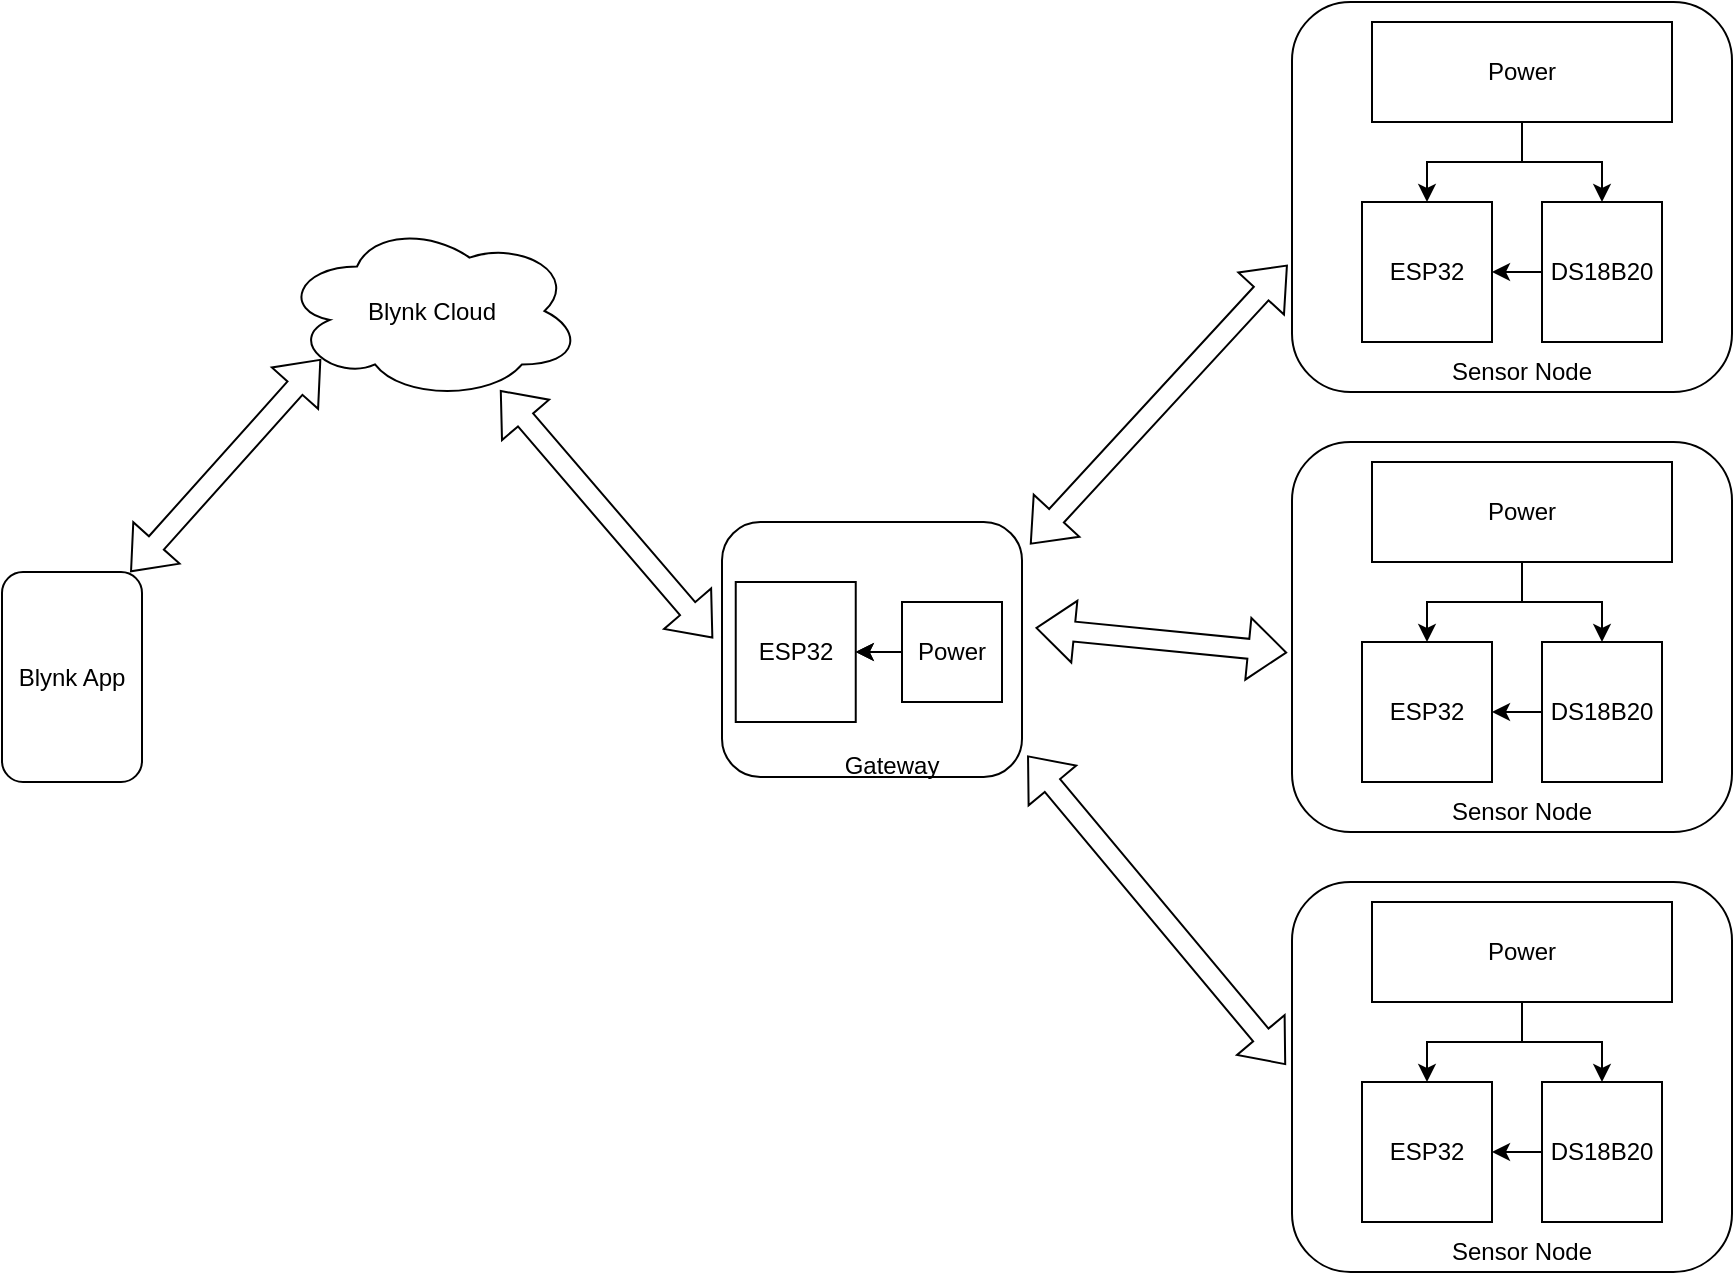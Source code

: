 <mxfile version="20.7.4" type="github">
  <diagram id="M9jGDUiDNRcZd1WNRBZr" name="Page-1">
    <mxGraphModel dx="1991" dy="1561" grid="1" gridSize="10" guides="1" tooltips="1" connect="1" arrows="1" fold="1" page="1" pageScale="1" pageWidth="850" pageHeight="1100" math="0" shadow="0">
      <root>
        <mxCell id="0" />
        <mxCell id="1" parent="0" />
        <mxCell id="IyW-SBipxfJ-EqF8rfU7-41" value="&lt;br&gt;&lt;br&gt;&lt;br&gt;&lt;br&gt;&lt;br&gt;&lt;br&gt;&lt;br&gt;&lt;br&gt;&lt;br&gt;&lt;br&gt;&lt;br&gt;&lt;span style=&quot;white-space: pre;&quot;&gt; &lt;/span&gt;&lt;span style=&quot;white-space: pre;&quot;&gt; &lt;/span&gt;&lt;br&gt;&lt;span style=&quot;white-space: pre;&quot;&gt; &lt;/span&gt;&lt;span style=&quot;white-space: pre;&quot;&gt; &lt;/span&gt;&lt;span style=&quot;white-space: pre;&quot;&gt; &lt;/span&gt;Sensor Node" style="rounded=1;whiteSpace=wrap;html=1;" parent="1" vertex="1">
          <mxGeometry x="425" y="-40" width="220" height="195" as="geometry" />
        </mxCell>
        <mxCell id="IyW-SBipxfJ-EqF8rfU7-3" value="ESP32" style="rounded=0;whiteSpace=wrap;html=1;" parent="1" vertex="1">
          <mxGeometry x="460" y="60" width="65" height="70" as="geometry" />
        </mxCell>
        <mxCell id="IyW-SBipxfJ-EqF8rfU7-12" value="" style="shape=flexArrow;endArrow=classic;startArrow=classic;html=1;rounded=0;exitX=1.027;exitY=0.088;exitDx=0;exitDy=0;exitPerimeter=0;entryX=-0.01;entryY=0.674;entryDx=0;entryDy=0;entryPerimeter=0;" parent="1" source="IyW-SBipxfJ-EqF8rfU7-66" target="IyW-SBipxfJ-EqF8rfU7-41" edge="1">
          <mxGeometry width="100" height="100" relative="1" as="geometry">
            <mxPoint x="295.49" y="227.84" as="sourcePoint" />
            <mxPoint x="370" y="90" as="targetPoint" />
          </mxGeometry>
        </mxCell>
        <mxCell id="IyW-SBipxfJ-EqF8rfU7-13" value="" style="shape=flexArrow;endArrow=classic;startArrow=classic;html=1;rounded=0;exitX=1.045;exitY=0.415;exitDx=0;exitDy=0;exitPerimeter=0;entryX=-0.011;entryY=0.54;entryDx=0;entryDy=0;entryPerimeter=0;" parent="1" source="IyW-SBipxfJ-EqF8rfU7-66" target="IyW-SBipxfJ-EqF8rfU7-50" edge="1">
          <mxGeometry width="100" height="100" relative="1" as="geometry">
            <mxPoint x="296.03" y="278.24" as="sourcePoint" />
            <mxPoint x="420" y="279" as="targetPoint" />
          </mxGeometry>
        </mxCell>
        <mxCell id="IyW-SBipxfJ-EqF8rfU7-16" value="" style="shape=flexArrow;endArrow=classic;startArrow=classic;html=1;rounded=0;exitX=1.018;exitY=0.916;exitDx=0;exitDy=0;exitPerimeter=0;entryX=-0.014;entryY=0.469;entryDx=0;entryDy=0;entryPerimeter=0;" parent="1" source="IyW-SBipxfJ-EqF8rfU7-66" target="IyW-SBipxfJ-EqF8rfU7-57" edge="1">
          <mxGeometry width="100" height="100" relative="1" as="geometry">
            <mxPoint x="292.43" y="340.26" as="sourcePoint" />
            <mxPoint x="396.01" y="438.9" as="targetPoint" />
            <Array as="points" />
          </mxGeometry>
        </mxCell>
        <mxCell id="IyW-SBipxfJ-EqF8rfU7-23" value="" style="shape=flexArrow;endArrow=classic;startArrow=classic;html=1;rounded=0;entryX=-0.03;entryY=0.456;entryDx=0;entryDy=0;entryPerimeter=0;" parent="1" source="IyW-SBipxfJ-EqF8rfU7-24" target="IyW-SBipxfJ-EqF8rfU7-66" edge="1">
          <mxGeometry width="100" height="100" relative="1" as="geometry">
            <mxPoint x="80" y="220" as="sourcePoint" />
            <mxPoint x="198.02" y="276.56" as="targetPoint" />
          </mxGeometry>
        </mxCell>
        <mxCell id="IyW-SBipxfJ-EqF8rfU7-24" value="Blynk Cloud" style="ellipse;shape=cloud;whiteSpace=wrap;html=1;" parent="1" vertex="1">
          <mxGeometry x="-80" y="70" width="150" height="89" as="geometry" />
        </mxCell>
        <mxCell id="IyW-SBipxfJ-EqF8rfU7-29" value="" style="shape=image;verticalLabelPosition=bottom;labelBackgroundColor=default;verticalAlign=top;aspect=fixed;imageAspect=0;image=https://ptik.um.ac.id/wp-content/uploads/2018/03/wifi.png;rotation=0;" parent="1" vertex="1">
          <mxGeometry x="70" y="180" width="36.87" height="29" as="geometry" />
        </mxCell>
        <mxCell id="IyW-SBipxfJ-EqF8rfU7-36" style="edgeStyle=orthogonalEdgeStyle;rounded=0;orthogonalLoop=1;jettySize=auto;html=1;entryX=1;entryY=0.5;entryDx=0;entryDy=0;" parent="1" source="IyW-SBipxfJ-EqF8rfU7-32" target="IyW-SBipxfJ-EqF8rfU7-3" edge="1">
          <mxGeometry relative="1" as="geometry" />
        </mxCell>
        <mxCell id="IyW-SBipxfJ-EqF8rfU7-32" value="DS18B20" style="rounded=0;whiteSpace=wrap;html=1;" parent="1" vertex="1">
          <mxGeometry x="550" y="60" width="60" height="70" as="geometry" />
        </mxCell>
        <mxCell id="IyW-SBipxfJ-EqF8rfU7-47" style="edgeStyle=orthogonalEdgeStyle;rounded=0;orthogonalLoop=1;jettySize=auto;html=1;" parent="1" source="IyW-SBipxfJ-EqF8rfU7-46" target="IyW-SBipxfJ-EqF8rfU7-32" edge="1">
          <mxGeometry relative="1" as="geometry" />
        </mxCell>
        <mxCell id="IyW-SBipxfJ-EqF8rfU7-48" style="edgeStyle=orthogonalEdgeStyle;rounded=0;orthogonalLoop=1;jettySize=auto;html=1;entryX=0.5;entryY=0;entryDx=0;entryDy=0;" parent="1" source="IyW-SBipxfJ-EqF8rfU7-46" target="IyW-SBipxfJ-EqF8rfU7-3" edge="1">
          <mxGeometry relative="1" as="geometry" />
        </mxCell>
        <mxCell id="IyW-SBipxfJ-EqF8rfU7-46" value="Power" style="rounded=0;whiteSpace=wrap;html=1;" parent="1" vertex="1">
          <mxGeometry x="465" y="-30" width="150" height="50" as="geometry" />
        </mxCell>
        <mxCell id="IyW-SBipxfJ-EqF8rfU7-50" value="&lt;br&gt;&lt;br&gt;&lt;br&gt;&lt;br&gt;&lt;br&gt;&lt;br&gt;&lt;br&gt;&lt;br&gt;&lt;br&gt;&lt;br&gt;&lt;br&gt;&lt;span style=&quot;white-space: pre;&quot;&gt; &lt;/span&gt;&lt;span style=&quot;white-space: pre;&quot;&gt; &lt;/span&gt;&lt;br&gt;&lt;span style=&quot;white-space: pre;&quot;&gt; &lt;/span&gt;&lt;span style=&quot;white-space: pre;&quot;&gt; &lt;/span&gt;&lt;span style=&quot;white-space: pre;&quot;&gt; &lt;/span&gt;Sensor Node" style="rounded=1;whiteSpace=wrap;html=1;" parent="1" vertex="1">
          <mxGeometry x="425" y="180" width="220" height="195" as="geometry" />
        </mxCell>
        <mxCell id="IyW-SBipxfJ-EqF8rfU7-51" value="ESP32" style="rounded=0;whiteSpace=wrap;html=1;" parent="1" vertex="1">
          <mxGeometry x="460" y="280" width="65" height="70" as="geometry" />
        </mxCell>
        <mxCell id="IyW-SBipxfJ-EqF8rfU7-52" style="edgeStyle=orthogonalEdgeStyle;rounded=0;orthogonalLoop=1;jettySize=auto;html=1;entryX=1;entryY=0.5;entryDx=0;entryDy=0;" parent="1" source="IyW-SBipxfJ-EqF8rfU7-53" target="IyW-SBipxfJ-EqF8rfU7-51" edge="1">
          <mxGeometry relative="1" as="geometry" />
        </mxCell>
        <mxCell id="IyW-SBipxfJ-EqF8rfU7-53" value="DS18B20" style="rounded=0;whiteSpace=wrap;html=1;" parent="1" vertex="1">
          <mxGeometry x="550" y="280" width="60" height="70" as="geometry" />
        </mxCell>
        <mxCell id="IyW-SBipxfJ-EqF8rfU7-54" style="edgeStyle=orthogonalEdgeStyle;rounded=0;orthogonalLoop=1;jettySize=auto;html=1;" parent="1" source="IyW-SBipxfJ-EqF8rfU7-56" target="IyW-SBipxfJ-EqF8rfU7-53" edge="1">
          <mxGeometry relative="1" as="geometry" />
        </mxCell>
        <mxCell id="IyW-SBipxfJ-EqF8rfU7-55" style="edgeStyle=orthogonalEdgeStyle;rounded=0;orthogonalLoop=1;jettySize=auto;html=1;entryX=0.5;entryY=0;entryDx=0;entryDy=0;" parent="1" source="IyW-SBipxfJ-EqF8rfU7-56" target="IyW-SBipxfJ-EqF8rfU7-51" edge="1">
          <mxGeometry relative="1" as="geometry" />
        </mxCell>
        <mxCell id="IyW-SBipxfJ-EqF8rfU7-56" value="Power" style="rounded=0;whiteSpace=wrap;html=1;" parent="1" vertex="1">
          <mxGeometry x="465" y="190" width="150" height="50" as="geometry" />
        </mxCell>
        <mxCell id="IyW-SBipxfJ-EqF8rfU7-57" value="&lt;br&gt;&lt;br&gt;&lt;br&gt;&lt;br&gt;&lt;br&gt;&lt;br&gt;&lt;br&gt;&lt;br&gt;&lt;br&gt;&lt;br&gt;&lt;br&gt;&lt;span style=&quot;white-space: pre;&quot;&gt; &lt;/span&gt;&lt;span style=&quot;white-space: pre;&quot;&gt; &lt;/span&gt;&lt;br&gt;&lt;span style=&quot;white-space: pre;&quot;&gt; &lt;/span&gt;&lt;span style=&quot;white-space: pre;&quot;&gt; &lt;/span&gt;&lt;span style=&quot;white-space: pre;&quot;&gt; &lt;/span&gt;Sensor Node" style="rounded=1;whiteSpace=wrap;html=1;" parent="1" vertex="1">
          <mxGeometry x="425" y="400" width="220" height="195" as="geometry" />
        </mxCell>
        <mxCell id="IyW-SBipxfJ-EqF8rfU7-58" value="ESP32" style="rounded=0;whiteSpace=wrap;html=1;" parent="1" vertex="1">
          <mxGeometry x="460" y="500" width="65" height="70" as="geometry" />
        </mxCell>
        <mxCell id="IyW-SBipxfJ-EqF8rfU7-59" style="edgeStyle=orthogonalEdgeStyle;rounded=0;orthogonalLoop=1;jettySize=auto;html=1;entryX=1;entryY=0.5;entryDx=0;entryDy=0;" parent="1" source="IyW-SBipxfJ-EqF8rfU7-60" target="IyW-SBipxfJ-EqF8rfU7-58" edge="1">
          <mxGeometry relative="1" as="geometry" />
        </mxCell>
        <mxCell id="IyW-SBipxfJ-EqF8rfU7-60" value="DS18B20" style="rounded=0;whiteSpace=wrap;html=1;" parent="1" vertex="1">
          <mxGeometry x="550" y="500" width="60" height="70" as="geometry" />
        </mxCell>
        <mxCell id="IyW-SBipxfJ-EqF8rfU7-61" style="edgeStyle=orthogonalEdgeStyle;rounded=0;orthogonalLoop=1;jettySize=auto;html=1;" parent="1" source="IyW-SBipxfJ-EqF8rfU7-63" target="IyW-SBipxfJ-EqF8rfU7-60" edge="1">
          <mxGeometry relative="1" as="geometry" />
        </mxCell>
        <mxCell id="IyW-SBipxfJ-EqF8rfU7-62" style="edgeStyle=orthogonalEdgeStyle;rounded=0;orthogonalLoop=1;jettySize=auto;html=1;entryX=0.5;entryY=0;entryDx=0;entryDy=0;" parent="1" source="IyW-SBipxfJ-EqF8rfU7-63" target="IyW-SBipxfJ-EqF8rfU7-58" edge="1">
          <mxGeometry relative="1" as="geometry" />
        </mxCell>
        <mxCell id="IyW-SBipxfJ-EqF8rfU7-63" value="Power" style="rounded=0;whiteSpace=wrap;html=1;" parent="1" vertex="1">
          <mxGeometry x="465" y="410" width="150" height="50" as="geometry" />
        </mxCell>
        <mxCell id="IyW-SBipxfJ-EqF8rfU7-66" value="&lt;br&gt;&lt;br&gt;&lt;br&gt;&lt;br&gt;&lt;br&gt;&lt;br&gt;&lt;br&gt;&lt;br&gt;&lt;span style=&quot;white-space: pre;&quot;&gt; &lt;/span&gt;&amp;nbsp; &amp;nbsp;&lt;span style=&quot;white-space: pre;&quot;&gt; &lt;/span&gt;&lt;span style=&quot;white-space: pre;&quot;&gt; &lt;/span&gt;Gateway" style="rounded=1;whiteSpace=wrap;html=1;" parent="1" vertex="1">
          <mxGeometry x="140" y="220" width="150" height="127.5" as="geometry" />
        </mxCell>
        <mxCell id="IyW-SBipxfJ-EqF8rfU7-67" value="ESP32" style="rounded=0;whiteSpace=wrap;html=1;" parent="1" vertex="1">
          <mxGeometry x="146.87" y="250" width="60" height="70" as="geometry" />
        </mxCell>
        <mxCell id="IyW-SBipxfJ-EqF8rfU7-72" value="" style="edgeStyle=orthogonalEdgeStyle;rounded=0;orthogonalLoop=1;jettySize=auto;html=1;" parent="1" source="IyW-SBipxfJ-EqF8rfU7-68" target="IyW-SBipxfJ-EqF8rfU7-67" edge="1">
          <mxGeometry relative="1" as="geometry" />
        </mxCell>
        <mxCell id="urhH8CZF4CywOij-O50m-8" value="" style="edgeStyle=orthogonalEdgeStyle;rounded=0;orthogonalLoop=1;jettySize=auto;html=1;" edge="1" parent="1" source="IyW-SBipxfJ-EqF8rfU7-68" target="IyW-SBipxfJ-EqF8rfU7-67">
          <mxGeometry relative="1" as="geometry" />
        </mxCell>
        <mxCell id="IyW-SBipxfJ-EqF8rfU7-68" value="Power" style="rounded=0;whiteSpace=wrap;html=1;" parent="1" vertex="1">
          <mxGeometry x="230" y="260" width="50" height="50" as="geometry" />
        </mxCell>
        <mxCell id="IyW-SBipxfJ-EqF8rfU7-74" value="Blynk App" style="rounded=1;whiteSpace=wrap;html=1;" parent="1" vertex="1">
          <mxGeometry x="-220" y="245" width="70" height="105" as="geometry" />
        </mxCell>
        <mxCell id="IyW-SBipxfJ-EqF8rfU7-75" value="" style="shape=flexArrow;endArrow=classic;startArrow=classic;html=1;rounded=0;entryX=0.917;entryY=0;entryDx=0;entryDy=0;entryPerimeter=0;exitX=0.13;exitY=0.77;exitDx=0;exitDy=0;exitPerimeter=0;" parent="1" source="IyW-SBipxfJ-EqF8rfU7-24" target="IyW-SBipxfJ-EqF8rfU7-74" edge="1">
          <mxGeometry width="100" height="100" relative="1" as="geometry">
            <mxPoint x="-69.998" y="159.996" as="sourcePoint" />
            <mxPoint x="34.65" y="274.55" as="targetPoint" />
          </mxGeometry>
        </mxCell>
        <mxCell id="IyW-SBipxfJ-EqF8rfU7-76" value="" style="shape=image;verticalLabelPosition=bottom;labelBackgroundColor=default;verticalAlign=top;aspect=fixed;imageAspect=0;image=https://ptik.um.ac.id/wp-content/uploads/2018/03/wifi.png;rotation=0;" parent="1" vertex="1">
          <mxGeometry x="-130" y="155" width="36.87" height="29" as="geometry" />
        </mxCell>
        <mxCell id="urhH8CZF4CywOij-O50m-3" value="" style="shape=image;verticalLabelPosition=bottom;labelBackgroundColor=default;verticalAlign=top;aspect=fixed;imageAspect=0;image=https://embetronicx.com/wp-content/uploads/2017/07/Bluetooth-Low-Energy-BLE-Introduction-1200x1200.png;" vertex="1" parent="1">
          <mxGeometry x="320" y="130" width="40" height="40" as="geometry" />
        </mxCell>
        <mxCell id="urhH8CZF4CywOij-O50m-5" value="" style="shape=image;verticalLabelPosition=bottom;labelBackgroundColor=default;verticalAlign=top;aspect=fixed;imageAspect=0;image=https://embetronicx.com/wp-content/uploads/2017/07/Bluetooth-Low-Energy-BLE-Introduction-1200x1200.png;" vertex="1" parent="1">
          <mxGeometry x="340" y="240" width="40" height="40" as="geometry" />
        </mxCell>
        <mxCell id="urhH8CZF4CywOij-O50m-7" value="" style="shape=image;verticalLabelPosition=bottom;labelBackgroundColor=default;verticalAlign=top;aspect=fixed;imageAspect=0;image=https://embetronicx.com/wp-content/uploads/2017/07/Bluetooth-Low-Energy-BLE-Introduction-1200x1200.png;" vertex="1" parent="1">
          <mxGeometry x="350" y="380" width="40" height="40" as="geometry" />
        </mxCell>
      </root>
    </mxGraphModel>
  </diagram>
</mxfile>
